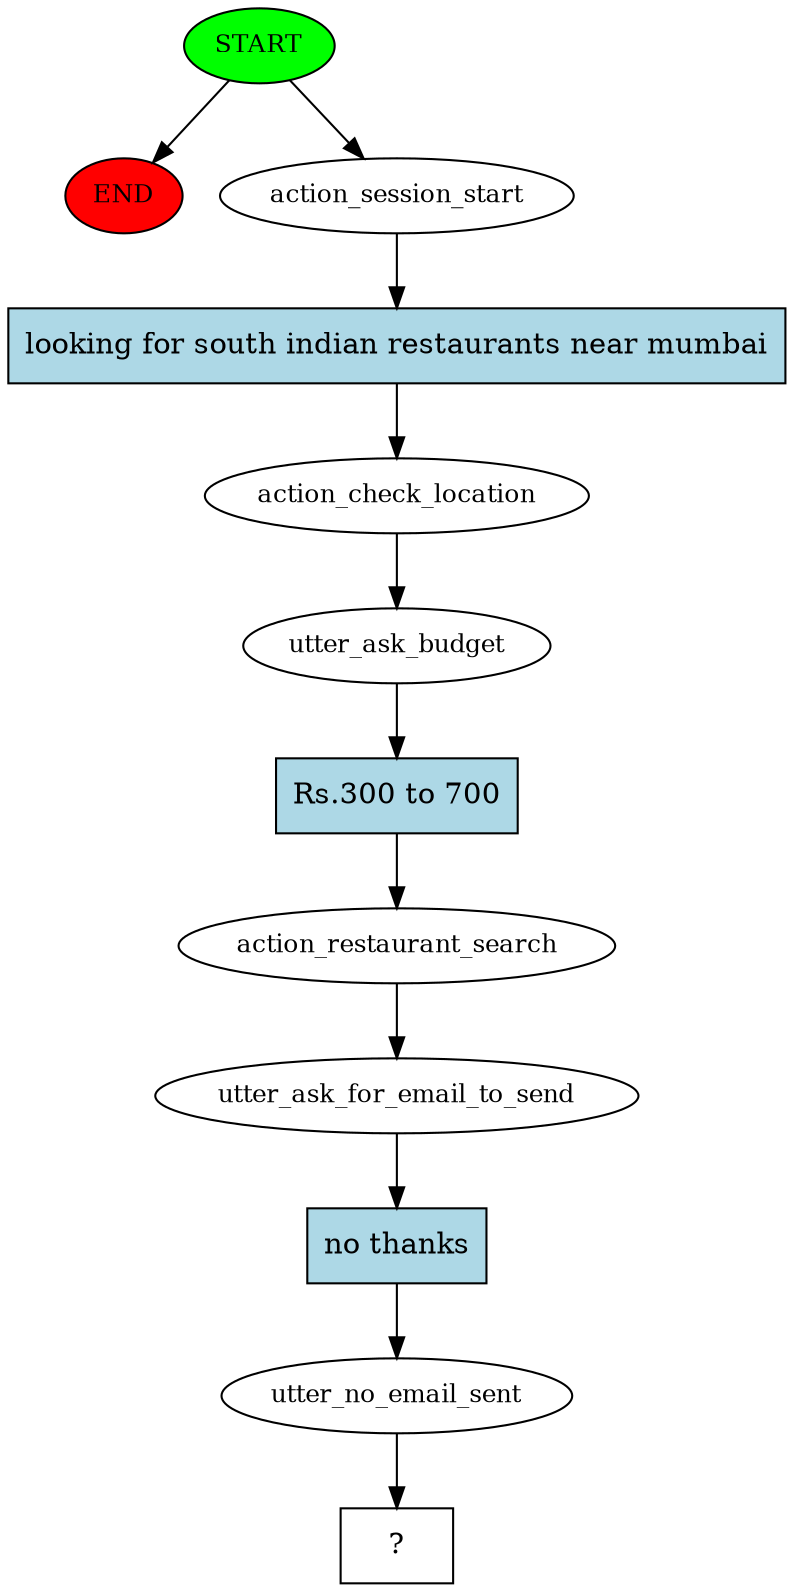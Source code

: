 digraph  {
0 [class="start active", fillcolor=green, fontsize=12, label=START, style=filled];
"-1" [class=end, fillcolor=red, fontsize=12, label=END, style=filled];
1 [class=active, fontsize=12, label=action_session_start];
2 [class=active, fontsize=12, label=action_check_location];
3 [class=active, fontsize=12, label=utter_ask_budget];
4 [class=active, fontsize=12, label=action_restaurant_search];
5 [class=active, fontsize=12, label=utter_ask_for_email_to_send];
6 [class=active, fontsize=12, label=utter_no_email_sent];
7 [class="intent dashed active", label="  ?  ", shape=rect];
8 [class="intent active", fillcolor=lightblue, label="looking for south indian restaurants near mumbai", shape=rect, style=filled];
9 [class="intent active", fillcolor=lightblue, label="Rs.300 to 700", shape=rect, style=filled];
10 [class="intent active", fillcolor=lightblue, label="no thanks", shape=rect, style=filled];
0 -> "-1"  [class="", key=NONE, label=""];
0 -> 1  [class=active, key=NONE, label=""];
1 -> 8  [class=active, key=0];
2 -> 3  [class=active, key=NONE, label=""];
3 -> 9  [class=active, key=0];
4 -> 5  [class=active, key=NONE, label=""];
5 -> 10  [class=active, key=0];
6 -> 7  [class=active, key=NONE, label=""];
8 -> 2  [class=active, key=0];
9 -> 4  [class=active, key=0];
10 -> 6  [class=active, key=0];
}
